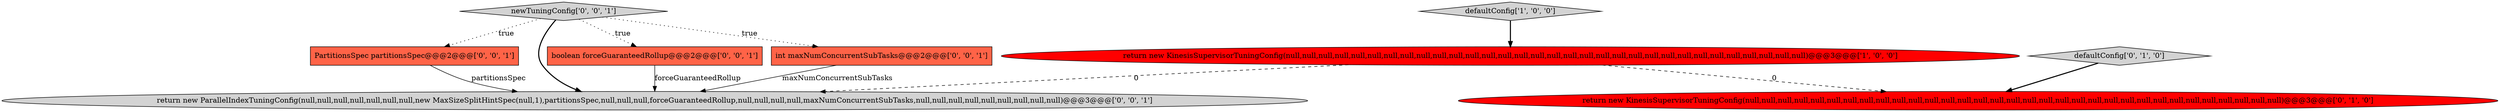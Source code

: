 digraph {
8 [style = filled, label = "return new ParallelIndexTuningConfig(null,null,null,null,null,null,null,new MaxSizeSplitHintSpec(null,1),partitionsSpec,null,null,null,forceGuaranteedRollup,null,null,null,null,maxNumConcurrentSubTasks,null,null,null,null,null,null,null,null,null)@@@3@@@['0', '0', '1']", fillcolor = lightgray, shape = ellipse image = "AAA0AAABBB3BBB"];
5 [style = filled, label = "boolean forceGuaranteedRollup@@@2@@@['0', '0', '1']", fillcolor = tomato, shape = box image = "AAA0AAABBB3BBB"];
0 [style = filled, label = "return new KinesisSupervisorTuningConfig(null,null,null,null,null,null,null,null,null,null,null,null,null,null,null,null,null,null,null,null,null,null,null,null,null,null,null,null,null,null,null,null)@@@3@@@['1', '0', '0']", fillcolor = red, shape = ellipse image = "AAA1AAABBB1BBB"];
2 [style = filled, label = "return new KinesisSupervisorTuningConfig(null,null,null,null,null,null,null,null,null,null,null,null,null,null,null,null,null,null,null,null,null,null,null,null,null,null,null,null,null,null,null,null,null)@@@3@@@['0', '1', '0']", fillcolor = red, shape = ellipse image = "AAA1AAABBB2BBB"];
4 [style = filled, label = "int maxNumConcurrentSubTasks@@@2@@@['0', '0', '1']", fillcolor = tomato, shape = box image = "AAA0AAABBB3BBB"];
1 [style = filled, label = "defaultConfig['1', '0', '0']", fillcolor = lightgray, shape = diamond image = "AAA0AAABBB1BBB"];
7 [style = filled, label = "PartitionsSpec partitionsSpec@@@2@@@['0', '0', '1']", fillcolor = tomato, shape = box image = "AAA0AAABBB3BBB"];
3 [style = filled, label = "defaultConfig['0', '1', '0']", fillcolor = lightgray, shape = diamond image = "AAA0AAABBB2BBB"];
6 [style = filled, label = "newTuningConfig['0', '0', '1']", fillcolor = lightgray, shape = diamond image = "AAA0AAABBB3BBB"];
0->8 [style = dashed, label="0"];
0->2 [style = dashed, label="0"];
7->8 [style = solid, label="partitionsSpec"];
1->0 [style = bold, label=""];
3->2 [style = bold, label=""];
4->8 [style = solid, label="maxNumConcurrentSubTasks"];
6->4 [style = dotted, label="true"];
5->8 [style = solid, label="forceGuaranteedRollup"];
6->8 [style = bold, label=""];
6->5 [style = dotted, label="true"];
6->7 [style = dotted, label="true"];
}
